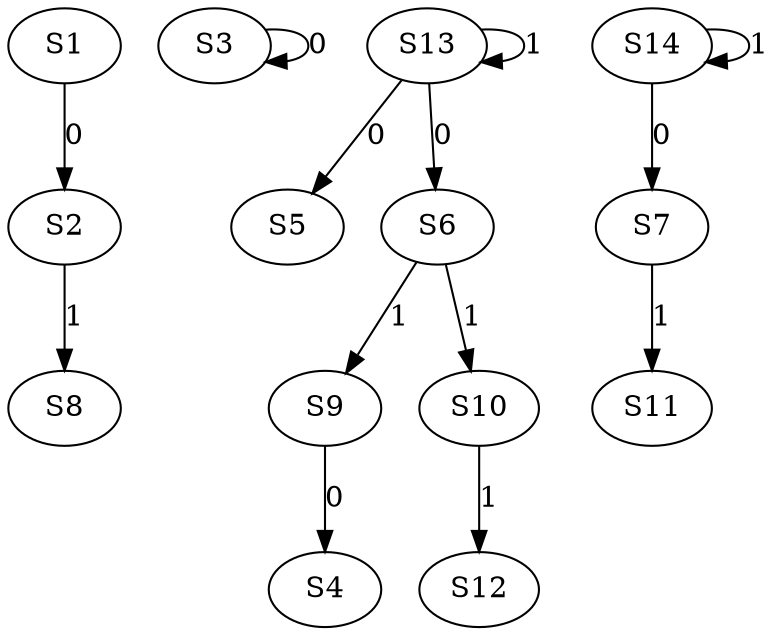 strict digraph {
	S1 -> S2 [ label = 0 ];
	S3 -> S3 [ label = 0 ];
	S9 -> S4 [ label = 0 ];
	S13 -> S5 [ label = 0 ];
	S13 -> S6 [ label = 0 ];
	S14 -> S7 [ label = 0 ];
	S2 -> S8 [ label = 1 ];
	S6 -> S9 [ label = 1 ];
	S6 -> S10 [ label = 1 ];
	S7 -> S11 [ label = 1 ];
	S10 -> S12 [ label = 1 ];
	S13 -> S13 [ label = 1 ];
	S14 -> S14 [ label = 1 ];
}